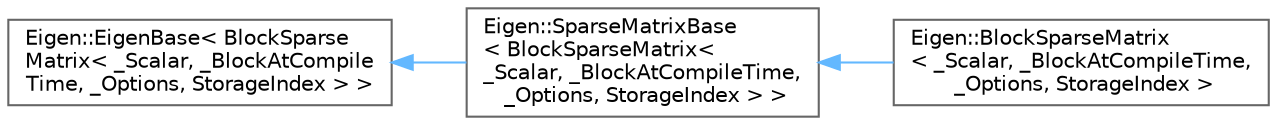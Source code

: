 digraph "类继承关系图"
{
 // LATEX_PDF_SIZE
  bgcolor="transparent";
  edge [fontname=Helvetica,fontsize=10,labelfontname=Helvetica,labelfontsize=10];
  node [fontname=Helvetica,fontsize=10,shape=box,height=0.2,width=0.4];
  rankdir="LR";
  Node0 [id="Node000000",label="Eigen::EigenBase\< BlockSparse\lMatrix\< _Scalar, _BlockAtCompile\lTime, _Options, StorageIndex \> \>",height=0.2,width=0.4,color="grey40", fillcolor="white", style="filled",URL="$struct_eigen_1_1_eigen_base.html",tooltip=" "];
  Node0 -> Node1 [id="edge3792_Node000000_Node000001",dir="back",color="steelblue1",style="solid",tooltip=" "];
  Node1 [id="Node000001",label="Eigen::SparseMatrixBase\l\< BlockSparseMatrix\< \l_Scalar, _BlockAtCompileTime,\l _Options, StorageIndex \> \>",height=0.2,width=0.4,color="grey40", fillcolor="white", style="filled",URL="$class_eigen_1_1_sparse_matrix_base.html",tooltip=" "];
  Node1 -> Node2 [id="edge3793_Node000001_Node000002",dir="back",color="steelblue1",style="solid",tooltip=" "];
  Node2 [id="Node000002",label="Eigen::BlockSparseMatrix\l\< _Scalar, _BlockAtCompileTime,\l _Options, StorageIndex \>",height=0.2,width=0.4,color="grey40", fillcolor="white", style="filled",URL="$class_eigen_1_1_block_sparse_matrix.html",tooltip=" "];
}
